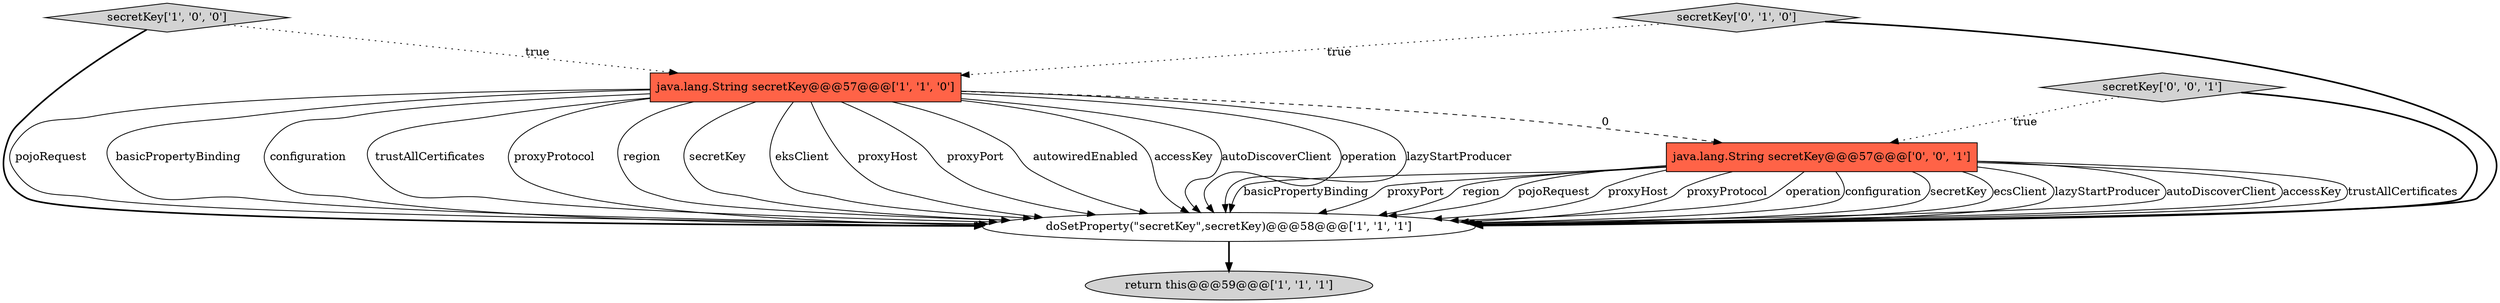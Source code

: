 digraph {
1 [style = filled, label = "secretKey['1', '0', '0']", fillcolor = lightgray, shape = diamond image = "AAA0AAABBB1BBB"];
2 [style = filled, label = "return this@@@59@@@['1', '1', '1']", fillcolor = lightgray, shape = ellipse image = "AAA0AAABBB1BBB"];
6 [style = filled, label = "secretKey['0', '0', '1']", fillcolor = lightgray, shape = diamond image = "AAA0AAABBB3BBB"];
0 [style = filled, label = "doSetProperty(\"secretKey\",secretKey)@@@58@@@['1', '1', '1']", fillcolor = white, shape = ellipse image = "AAA0AAABBB1BBB"];
5 [style = filled, label = "java.lang.String secretKey@@@57@@@['0', '0', '1']", fillcolor = tomato, shape = box image = "AAA0AAABBB3BBB"];
4 [style = filled, label = "secretKey['0', '1', '0']", fillcolor = lightgray, shape = diamond image = "AAA0AAABBB2BBB"];
3 [style = filled, label = "java.lang.String secretKey@@@57@@@['1', '1', '0']", fillcolor = tomato, shape = box image = "AAA0AAABBB1BBB"];
3->5 [style = dashed, label="0"];
5->0 [style = solid, label="basicPropertyBinding"];
3->0 [style = solid, label="pojoRequest"];
3->0 [style = solid, label="basicPropertyBinding"];
5->0 [style = solid, label="proxyPort"];
3->0 [style = solid, label="configuration"];
3->0 [style = solid, label="trustAllCertificates"];
3->0 [style = solid, label="proxyProtocol"];
5->0 [style = solid, label="region"];
3->0 [style = solid, label="region"];
0->2 [style = bold, label=""];
5->0 [style = solid, label="pojoRequest"];
5->0 [style = solid, label="proxyHost"];
6->0 [style = bold, label=""];
5->0 [style = solid, label="proxyProtocol"];
1->0 [style = bold, label=""];
3->0 [style = solid, label="secretKey"];
3->0 [style = solid, label="eksClient"];
3->0 [style = solid, label="proxyHost"];
4->0 [style = bold, label=""];
1->3 [style = dotted, label="true"];
3->0 [style = solid, label="proxyPort"];
5->0 [style = solid, label="operation"];
4->3 [style = dotted, label="true"];
3->0 [style = solid, label="autowiredEnabled"];
3->0 [style = solid, label="accessKey"];
5->0 [style = solid, label="configuration"];
5->0 [style = solid, label="secretKey"];
5->0 [style = solid, label="ecsClient"];
5->0 [style = solid, label="lazyStartProducer"];
3->0 [style = solid, label="autoDiscoverClient"];
3->0 [style = solid, label="operation"];
3->0 [style = solid, label="lazyStartProducer"];
5->0 [style = solid, label="autoDiscoverClient"];
5->0 [style = solid, label="accessKey"];
6->5 [style = dotted, label="true"];
5->0 [style = solid, label="trustAllCertificates"];
}
